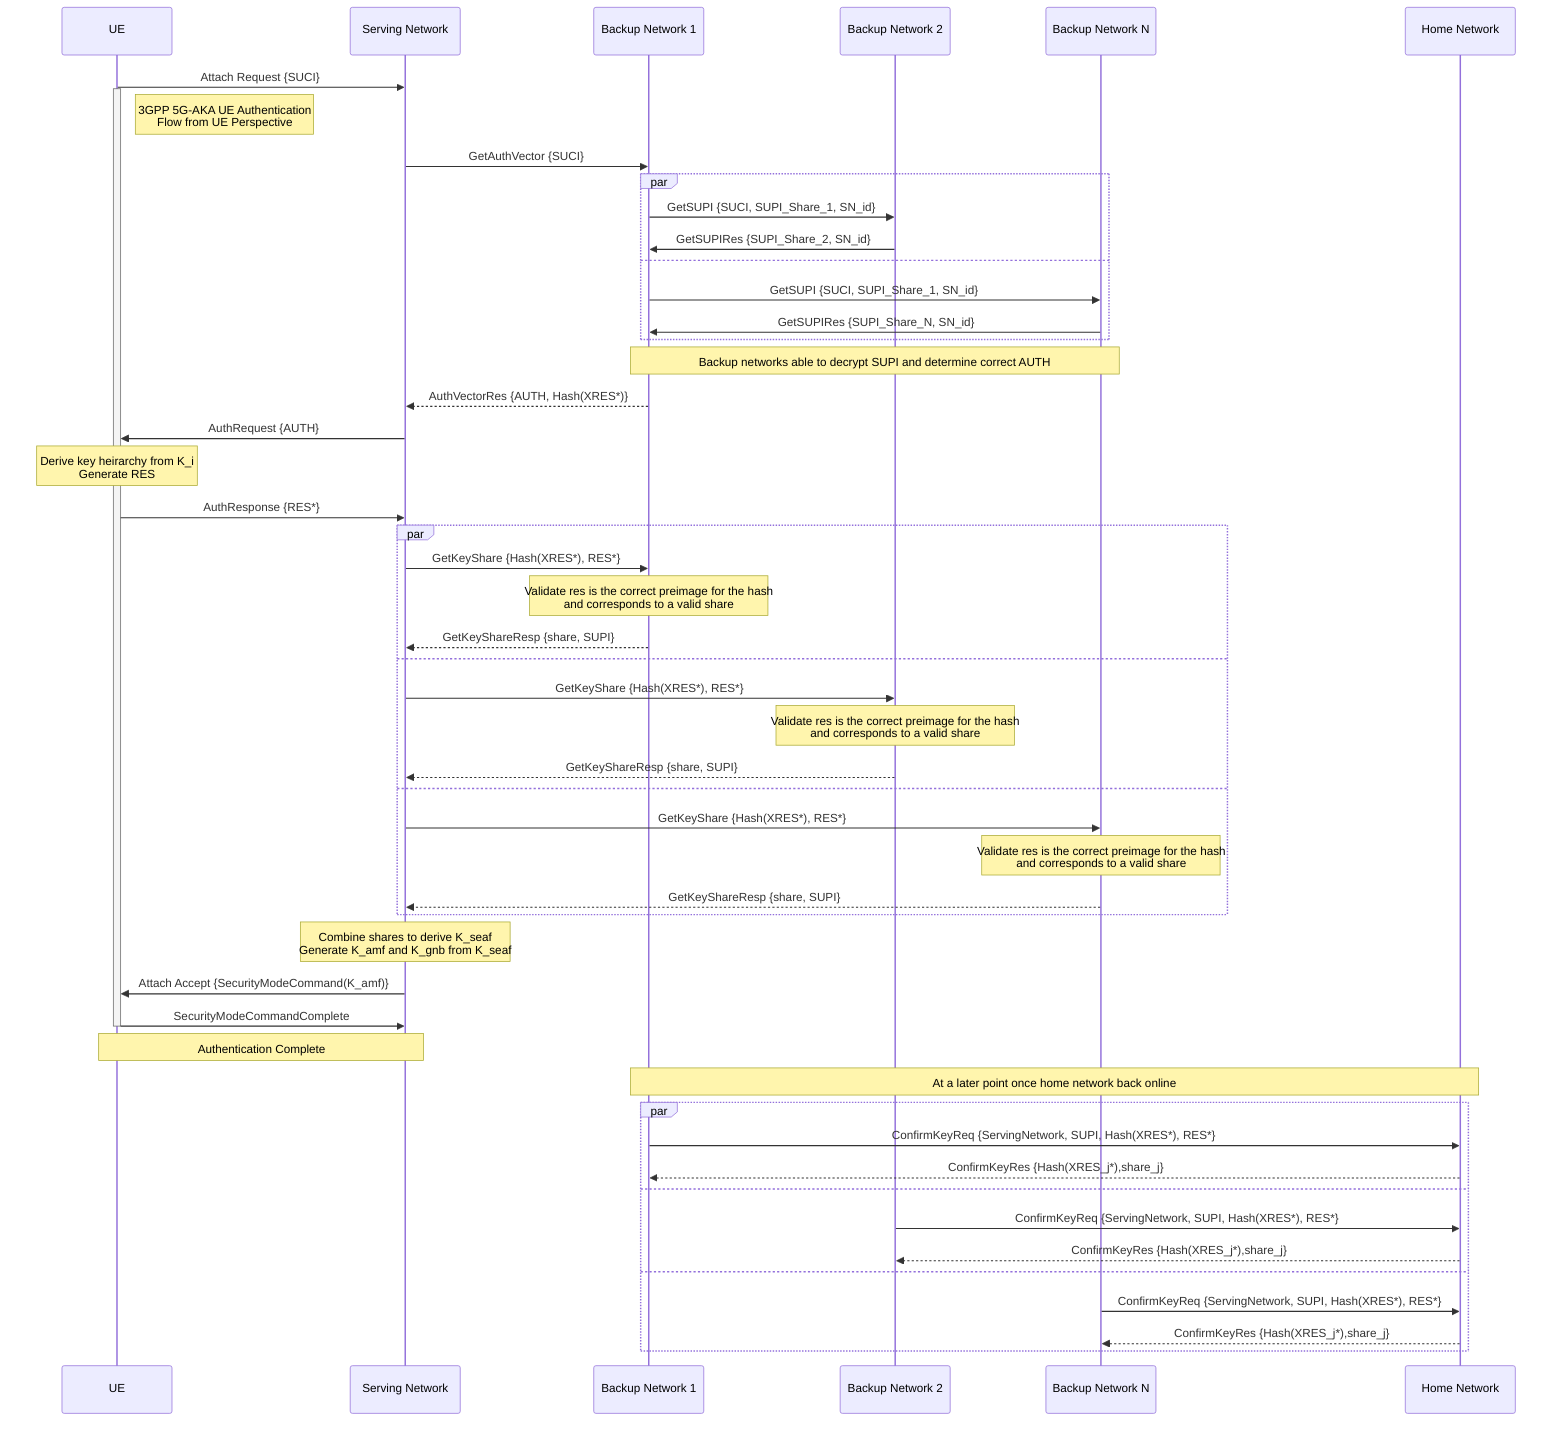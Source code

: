 sequenceDiagram
%% @config(./diagram-config.json)
    participant UE
    participant SN as Serving Network
    participant BN as Backup Network 1
    participant BNB as Backup Network 2
    participant BNC as Backup Network N
    participant HN as Home Network
    UE->>SN: Attach Request {SUCI}
    activate UE
    Note right of UE: 3GPP 5G-AKA UE Authentication<br/>Flow from UE Perspective
    SN->>BN: GetAuthVector {SUCI}
    Par
        BN->>BNB: GetSUPI {SUCI, SUPI_Share_1, SN_id}
        BNB->>BN: GetSUPIRes {SUPI_Share_2, SN_id}
    and
        BN->>BNC: GetSUPI {SUCI, SUPI_Share_1, SN_id}
        BNC->>BN: GetSUPIRes {SUPI_Share_N, SN_id}
    end
    Note over BN,BNC: Backup networks able to decrypt SUPI and determine correct AUTH

    BN-->>SN: AuthVectorRes {AUTH, Hash(XRES*)}
    SN->>UE: AuthRequest {AUTH}
    Note over UE: Derive key heirarchy from K_i <br/> Generate RES
    UE->>SN: AuthResponse {RES*}

    Par
        SN->>BN: GetKeyShare {Hash(XRES*), RES*}
        Note over BN: Validate res is the correct preimage for the hash<br/> and corresponds to a valid share
        BN-->>SN: GetKeyShareResp {share, SUPI}
    and
        SN->>BNB: GetKeyShare {Hash(XRES*), RES*}
        Note over BNB: Validate res is the correct preimage for the hash<br/> and corresponds to a valid share
        BNB-->>SN: GetKeyShareResp {share, SUPI}
    and
        SN->>BNC: GetKeyShare {Hash(XRES*), RES*}
        Note over BNC: Validate res is the correct preimage for the hash<br/> and corresponds to a valid share
        BNC-->>SN: GetKeyShareResp {share, SUPI}
    end

    Note over SN: Combine shares to derive K_seaf <br/> Generate K_amf and K_gnb from K_seaf
    SN->>UE: Attach Accept {SecurityModeCommand(K_amf)}
    UE->>SN: SecurityModeCommandComplete
    deactivate UE
    Note over UE,SN: Authentication Complete

    Note over BN,HN: At a later point once home network back online
    Par
        BN->>HN: ConfirmKeyReq {ServingNetwork, SUPI, Hash(XRES*), RES*}
        HN-->>BN: ConfirmKeyRes {Hash(XRES_j*),share_j}
    and
        BNB->>HN: ConfirmKeyReq {ServingNetwork, SUPI, Hash(XRES*), RES*}
        HN-->>BNB: ConfirmKeyRes {Hash(XRES_j*),share_j}
    and
        BNC->>HN: ConfirmKeyReq {ServingNetwork, SUPI, Hash(XRES*), RES*}
        HN-->>BNC: ConfirmKeyRes {Hash(XRES_j*),share_j}
    end